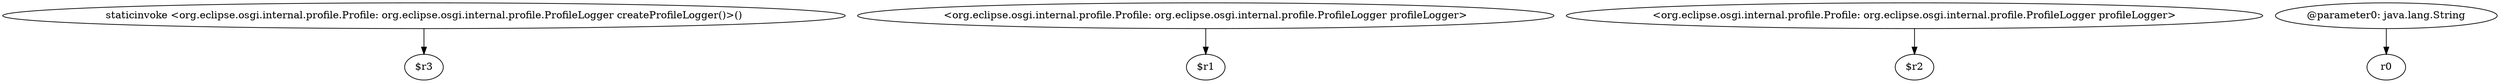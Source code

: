 digraph g {
0[label="staticinvoke <org.eclipse.osgi.internal.profile.Profile: org.eclipse.osgi.internal.profile.ProfileLogger createProfileLogger()>()"]
1[label="$r3"]
0->1[label=""]
2[label="<org.eclipse.osgi.internal.profile.Profile: org.eclipse.osgi.internal.profile.ProfileLogger profileLogger>"]
3[label="$r1"]
2->3[label=""]
4[label="<org.eclipse.osgi.internal.profile.Profile: org.eclipse.osgi.internal.profile.ProfileLogger profileLogger>"]
5[label="$r2"]
4->5[label=""]
6[label="@parameter0: java.lang.String"]
7[label="r0"]
6->7[label=""]
}